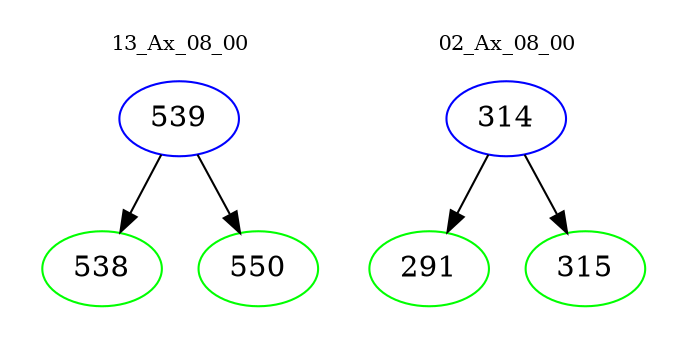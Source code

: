 digraph{
subgraph cluster_0 {
color = white
label = "13_Ax_08_00";
fontsize=10;
T0_539 [label="539", color="blue"]
T0_539 -> T0_538 [color="black"]
T0_538 [label="538", color="green"]
T0_539 -> T0_550 [color="black"]
T0_550 [label="550", color="green"]
}
subgraph cluster_1 {
color = white
label = "02_Ax_08_00";
fontsize=10;
T1_314 [label="314", color="blue"]
T1_314 -> T1_291 [color="black"]
T1_291 [label="291", color="green"]
T1_314 -> T1_315 [color="black"]
T1_315 [label="315", color="green"]
}
}
